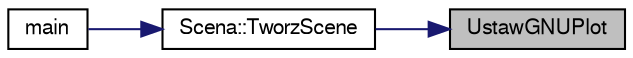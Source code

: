 digraph "UstawGNUPlot"
{
 // LATEX_PDF_SIZE
  edge [fontname="FreeSans",fontsize="10",labelfontname="FreeSans",labelfontsize="10"];
  node [fontname="FreeSans",fontsize="10",shape=record];
  rankdir="RL";
  Node1 [label="UstawGNUPlot",height=0.2,width=0.4,color="black", fillcolor="grey75", style="filled", fontcolor="black",tooltip="Funckja ustwiajaca odpowiednie parametry gnuplota."];
  Node1 -> Node2 [dir="back",color="midnightblue",fontsize="10",style="solid",fontname="FreeSans"];
  Node2 [label="Scena::TworzScene",height=0.2,width=0.4,color="black", fillcolor="white", style="filled",URL="$a00159.html#aeca659dd59433366298ce1a828208d62",tooltip="Metoda tworzaca uklad sceny."];
  Node2 -> Node3 [dir="back",color="midnightblue",fontsize="10",style="solid",fontname="FreeSans"];
  Node3 [label="main",height=0.2,width=0.4,color="black", fillcolor="white", style="filled",URL="$a00089.html#ae66f6b31b5ad750f1fe042a706a4e3d4",tooltip=" "];
}

